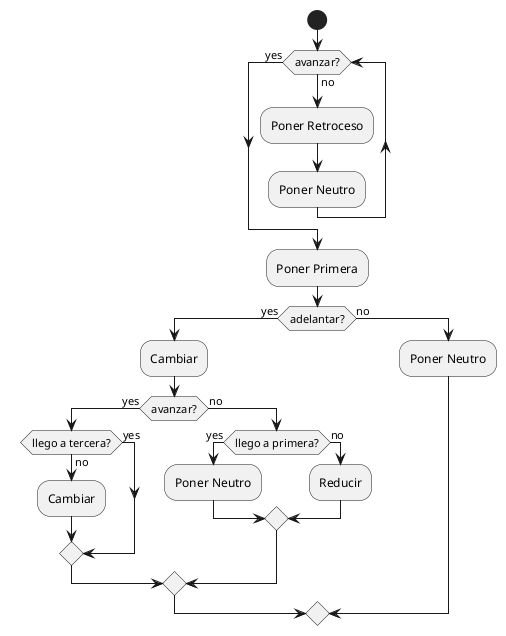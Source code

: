 @startuml carActivityDiagram

start
while (avanzar?) is (no)
    :Poner Retroceso;
    :Poner Neutro;
endwhile (yes)
    :Poner Primera;
    if (adelantar?) then (yes)
        :Cambiar;
        if (avanzar?) then (yes)
            if (llego a tercera?) then (yes)
            else (no)
                :Cambiar;
            endif
        else (no)
            if (llego a primera?) then (yes)
                :Poner Neutro;
            else (no)
                :Reducir;
            endif
        endif
    else (no)
        :Poner Neutro;
    endif

@enduml